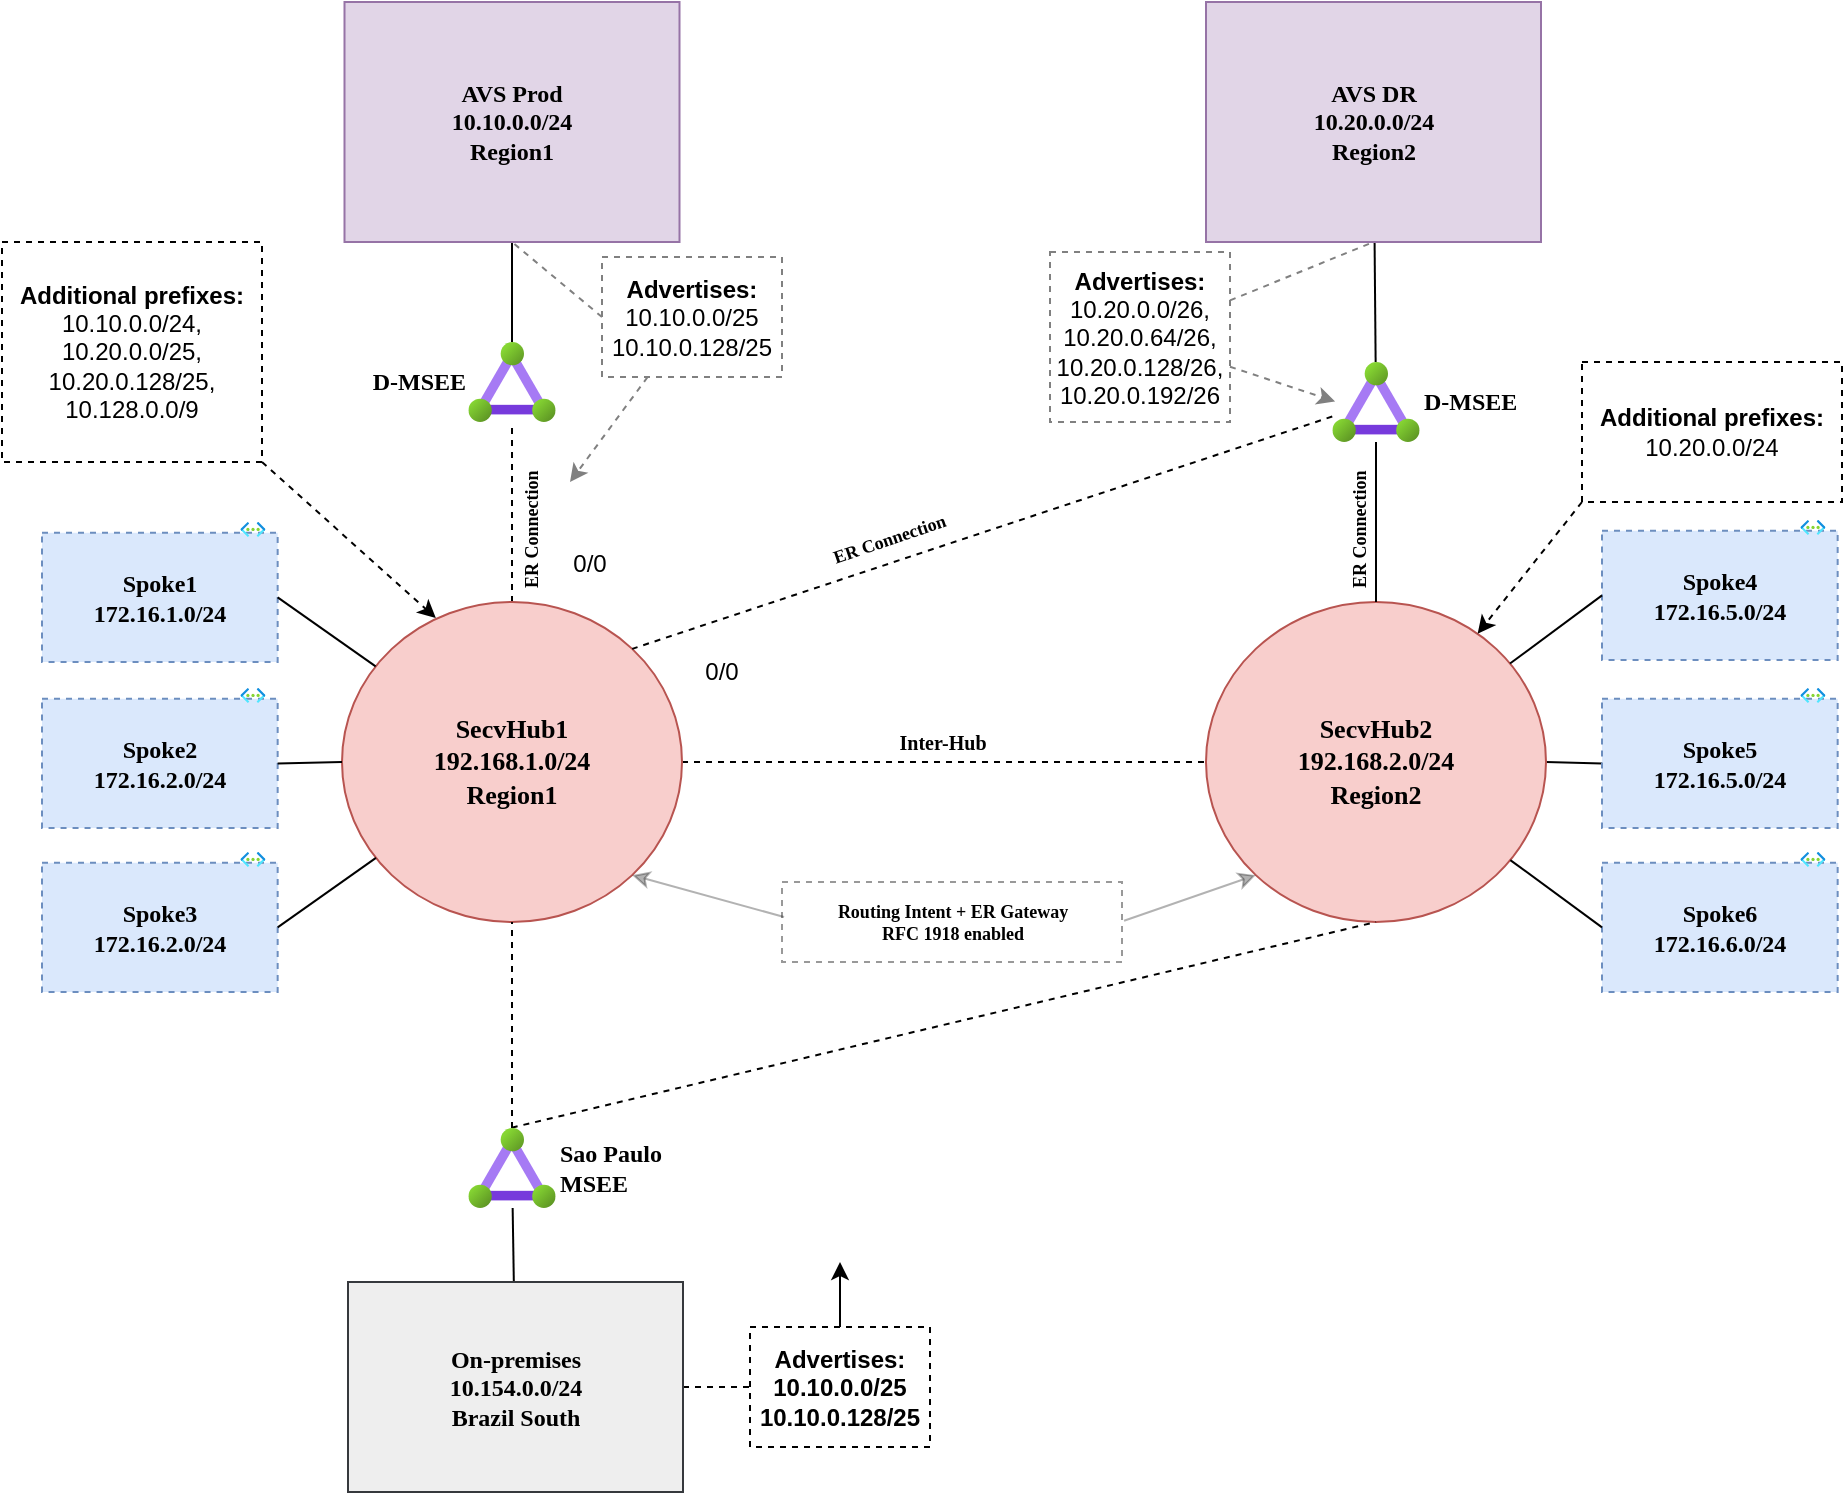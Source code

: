 <mxfile>
    <diagram id="AzNjghOvYStTFFfxdjGm" name="Page-1">
        <mxGraphModel dx="1072" dy="681" grid="1" gridSize="10" guides="1" tooltips="1" connect="1" arrows="1" fold="1" page="1" pageScale="1" pageWidth="1100" pageHeight="850" math="0" shadow="0">
            <root>
                <mxCell id="0"/>
                <mxCell id="1" parent="0"/>
                <mxCell id="23" value="" style="edgeStyle=none;shape=connector;rounded=1;hachureGap=4;html=1;exitX=0.5;exitY=0;exitDx=0;exitDy=0;labelBackgroundColor=default;strokeColor=default;fontFamily=Verdana;fontSize=12;fontColor=default;endArrow=none;endFill=0;dashed=1;" parent="1" source="2" target="17" edge="1">
                    <mxGeometry x="-0.111" y="-55" relative="1" as="geometry">
                        <mxPoint as="offset"/>
                    </mxGeometry>
                </mxCell>
                <mxCell id="30" style="edgeStyle=none;shape=connector;rounded=1;hachureGap=4;html=1;labelBackgroundColor=default;strokeColor=default;fontFamily=Verdana;fontSize=12;fontColor=default;endArrow=none;endFill=0;dashed=1;" parent="1" source="2" target="18" edge="1">
                    <mxGeometry relative="1" as="geometry"/>
                </mxCell>
                <mxCell id="33" value="Inter-Hub" style="edgeLabel;html=1;align=center;verticalAlign=middle;resizable=0;points=[];fontSize=10;fontFamily=Verdana;fontColor=default;fontStyle=1" parent="30" vertex="1" connectable="0">
                    <mxGeometry x="-0.246" y="2" relative="1" as="geometry">
                        <mxPoint x="31" y="-8" as="offset"/>
                    </mxGeometry>
                </mxCell>
                <mxCell id="2" value="&lt;font face=&quot;Verdana&quot; style=&quot;font-size: 13px;&quot;&gt;SecvHub1&lt;br style=&quot;font-size: 13px;&quot;&gt;192.168.1.0/24&lt;br&gt;Region1&lt;br style=&quot;font-size: 13px;&quot;&gt;&lt;/font&gt;" style="ellipse;whiteSpace=wrap;html=1;hachureGap=4;fontFamily=Architects Daughter;fontSource=https%3A%2F%2Ffonts.googleapis.com%2Fcss%3Ffamily%3DArchitects%2BDaughter;fontSize=13;fillColor=#f8cecc;strokeColor=#b85450;fontStyle=1" parent="1" vertex="1">
                    <mxGeometry x="266" y="300" width="170" height="160" as="geometry"/>
                </mxCell>
                <mxCell id="9" value="" style="group;fontSize=12;fontStyle=0" parent="1" vertex="1" connectable="0">
                    <mxGeometry x="116" y="260" width="120" height="70" as="geometry"/>
                </mxCell>
                <mxCell id="7" value="&lt;font style=&quot;font-size: 12px;&quot;&gt;&lt;b&gt;Spoke1&lt;br style=&quot;font-size: 12px;&quot;&gt;172.16.1.0/24&lt;/b&gt;&lt;/font&gt;" style="whiteSpace=wrap;html=1;fillColor=#dae8fc;strokeColor=#6c8ebf;dashed=1;sketch=0;hachureGap=4;jiggle=2;curveFitting=1;fontFamily=Verdana;fontSize=12;" parent="9" vertex="1">
                    <mxGeometry y="5.385" width="117.829" height="64.615" as="geometry"/>
                </mxCell>
                <mxCell id="8" value="" style="aspect=fixed;html=1;points=[];align=center;image;fontSize=12;image=img/lib/azure2/networking/Virtual_Networks.svg;dashed=1;sketch=0;hachureGap=4;jiggle=2;curveFitting=1;fontFamily=Verdana;" parent="9" vertex="1">
                    <mxGeometry x="99.225" width="12.488" height="7.456" as="geometry"/>
                </mxCell>
                <mxCell id="10" value="" style="group;fontSize=12;" parent="1" vertex="1" connectable="0">
                    <mxGeometry x="116" y="425" width="120" height="70" as="geometry"/>
                </mxCell>
                <mxCell id="11" value="&lt;font style=&quot;font-size: 12px;&quot;&gt;&lt;b&gt;Spoke3&lt;br style=&quot;font-size: 12px;&quot;&gt;172.16.2.0/24&lt;/b&gt;&lt;/font&gt;" style="whiteSpace=wrap;html=1;fillColor=#dae8fc;strokeColor=#6c8ebf;dashed=1;sketch=0;hachureGap=4;jiggle=2;curveFitting=1;fontFamily=Verdana;fontSize=12;" parent="10" vertex="1">
                    <mxGeometry y="5.385" width="117.829" height="64.615" as="geometry"/>
                </mxCell>
                <mxCell id="12" value="" style="aspect=fixed;html=1;points=[];align=center;image;fontSize=12;image=img/lib/azure2/networking/Virtual_Networks.svg;dashed=1;sketch=0;hachureGap=4;jiggle=2;curveFitting=1;fontFamily=Verdana;" parent="10" vertex="1">
                    <mxGeometry x="99.225" width="12.488" height="7.456" as="geometry"/>
                </mxCell>
                <mxCell id="13" value="" style="group;fontSize=12;" parent="1" vertex="1" connectable="0">
                    <mxGeometry x="116" y="343" width="120" height="70" as="geometry"/>
                </mxCell>
                <mxCell id="14" value="&lt;font style=&quot;font-size: 12px;&quot;&gt;&lt;b&gt;Spoke2&lt;br style=&quot;font-size: 12px;&quot;&gt;172.16.2.0/24&lt;/b&gt;&lt;/font&gt;" style="whiteSpace=wrap;html=1;fillColor=#dae8fc;strokeColor=#6c8ebf;dashed=1;sketch=0;hachureGap=4;jiggle=2;curveFitting=1;fontFamily=Verdana;fontSize=12;" parent="13" vertex="1">
                    <mxGeometry y="5.385" width="117.829" height="64.615" as="geometry"/>
                </mxCell>
                <mxCell id="15" value="" style="aspect=fixed;html=1;points=[];align=center;image;fontSize=12;image=img/lib/azure2/networking/Virtual_Networks.svg;dashed=1;sketch=0;hachureGap=4;jiggle=2;curveFitting=1;fontFamily=Verdana;" parent="13" vertex="1">
                    <mxGeometry x="99.225" width="12.488" height="7.456" as="geometry"/>
                </mxCell>
                <mxCell id="22" style="edgeStyle=none;shape=connector;rounded=1;hachureGap=4;html=1;labelBackgroundColor=default;strokeColor=default;fontFamily=Verdana;fontSize=12;fontColor=default;endArrow=none;endFill=0;" parent="1" source="16" target="17" edge="1">
                    <mxGeometry relative="1" as="geometry"/>
                </mxCell>
                <mxCell id="16" value="AVS Prod&lt;br&gt;10.10.0.0/24&lt;br&gt;Region1" style="whiteSpace=wrap;html=1;sketch=0;hachureGap=4;jiggle=2;curveFitting=1;fontFamily=Verdana;fontSize=12;fillColor=#e1d5e7;strokeColor=#9673a6;fontStyle=1" parent="1" vertex="1">
                    <mxGeometry x="267.25" width="167.5" height="120" as="geometry"/>
                </mxCell>
                <mxCell id="17" value="D-MSEE" style="aspect=fixed;html=1;points=[];align=right;image;fontSize=12;image=img/lib/azure2/networking/ExpressRoute_Circuits.svg;sketch=0;hachureGap=4;jiggle=2;curveFitting=1;fontFamily=Verdana;fontStyle=1;labelPosition=left;verticalLabelPosition=middle;verticalAlign=middle;" parent="1" vertex="1">
                    <mxGeometry x="329.13" y="170" width="43.75" height="40" as="geometry"/>
                </mxCell>
                <mxCell id="58" style="edgeStyle=none;shape=connector;rounded=1;hachureGap=4;html=1;exitX=1;exitY=0.5;exitDx=0;exitDy=0;labelBackgroundColor=default;strokeColor=default;fontFamily=Verdana;fontSize=9;fontColor=default;endArrow=none;endFill=0;entryX=0;entryY=0.5;entryDx=0;entryDy=0;" parent="1" source="18" target="55" edge="1">
                    <mxGeometry relative="1" as="geometry">
                        <mxPoint x="896" y="370" as="targetPoint"/>
                    </mxGeometry>
                </mxCell>
                <mxCell id="18" value="&lt;font face=&quot;Verdana&quot; style=&quot;font-size: 13px;&quot;&gt;SecvHub2&lt;br style=&quot;font-size: 13px;&quot;&gt;192.168.2.0/24&lt;br&gt;Region2&lt;br style=&quot;font-size: 13px;&quot;&gt;&lt;/font&gt;" style="ellipse;whiteSpace=wrap;html=1;hachureGap=4;fontFamily=Architects Daughter;fontSource=https%3A%2F%2Ffonts.googleapis.com%2Fcss%3Ffamily%3DArchitects%2BDaughter;fontSize=13;fillColor=#f8cecc;strokeColor=#b85450;fontStyle=1" parent="1" vertex="1">
                    <mxGeometry x="698" y="300" width="170" height="160" as="geometry"/>
                </mxCell>
                <mxCell id="19" style="edgeStyle=none;hachureGap=4;html=1;fontFamily=Verdana;fontSize=12;endArrow=none;endFill=0;exitX=1;exitY=0.5;exitDx=0;exitDy=0;" parent="1" source="7" target="2" edge="1">
                    <mxGeometry relative="1" as="geometry"/>
                </mxCell>
                <mxCell id="20" style="edgeStyle=none;shape=connector;rounded=1;hachureGap=4;html=1;exitX=1;exitY=0.5;exitDx=0;exitDy=0;entryX=0;entryY=0.5;entryDx=0;entryDy=0;labelBackgroundColor=default;strokeColor=default;fontFamily=Verdana;fontSize=12;fontColor=default;endArrow=none;endFill=0;" parent="1" source="14" target="2" edge="1">
                    <mxGeometry relative="1" as="geometry"/>
                </mxCell>
                <mxCell id="21" style="edgeStyle=none;shape=connector;rounded=1;hachureGap=4;html=1;exitX=1;exitY=0.5;exitDx=0;exitDy=0;labelBackgroundColor=default;strokeColor=default;fontFamily=Verdana;fontSize=12;fontColor=default;endArrow=none;endFill=0;" parent="1" source="11" target="2" edge="1">
                    <mxGeometry relative="1" as="geometry"/>
                </mxCell>
                <mxCell id="26" style="edgeStyle=none;shape=connector;rounded=1;hachureGap=4;html=1;labelBackgroundColor=default;strokeColor=default;fontFamily=Verdana;fontSize=12;fontColor=default;endArrow=none;endFill=0;" parent="1" source="27" target="28" edge="1">
                    <mxGeometry relative="1" as="geometry"/>
                </mxCell>
                <mxCell id="27" value="AVS DR&lt;br&gt;10.20.0.0/24&lt;br&gt;Region2" style="whiteSpace=wrap;html=1;sketch=0;hachureGap=4;jiggle=2;curveFitting=1;fontFamily=Verdana;fontSize=12;fillColor=#e1d5e7;strokeColor=#9673a6;fontStyle=1" parent="1" vertex="1">
                    <mxGeometry x="698" width="167.5" height="120" as="geometry"/>
                </mxCell>
                <mxCell id="29" style="edgeStyle=none;shape=connector;rounded=1;hachureGap=4;html=1;entryX=0.5;entryY=0;entryDx=0;entryDy=0;labelBackgroundColor=default;strokeColor=default;fontFamily=Verdana;fontSize=12;fontColor=default;endArrow=none;endFill=0;" parent="1" source="28" target="18" edge="1">
                    <mxGeometry relative="1" as="geometry"/>
                </mxCell>
                <mxCell id="31" style="edgeStyle=none;shape=connector;rounded=1;hachureGap=4;html=1;entryX=1;entryY=0;entryDx=0;entryDy=0;labelBackgroundColor=default;strokeColor=default;fontFamily=Verdana;fontSize=12;fontColor=default;endArrow=none;endFill=0;dashed=1;" parent="1" source="28" target="2" edge="1">
                    <mxGeometry relative="1" as="geometry"/>
                </mxCell>
                <mxCell id="28" value="D-MSEE" style="aspect=fixed;html=1;points=[];align=left;image;fontSize=12;image=img/lib/azure2/networking/ExpressRoute_Circuits.svg;sketch=0;hachureGap=4;jiggle=2;curveFitting=1;fontFamily=Verdana;fontStyle=1;labelPosition=right;verticalLabelPosition=middle;verticalAlign=middle;" parent="1" vertex="1">
                    <mxGeometry x="761.13" y="180" width="43.75" height="40" as="geometry"/>
                </mxCell>
                <mxCell id="67" style="edgeStyle=none;sketch=0;hachureGap=4;jiggle=2;curveFitting=1;html=1;fontFamily=Architects Daughter;fontSource=https%3A%2F%2Ffonts.googleapis.com%2Fcss%3Ffamily%3DArchitects%2BDaughter;fontSize=16;endArrow=none;endFill=0;" parent="1" source="34" target="37" edge="1">
                    <mxGeometry relative="1" as="geometry"/>
                </mxCell>
                <mxCell id="87" style="edgeStyle=none;html=1;exitX=1;exitY=0.5;exitDx=0;exitDy=0;entryX=0;entryY=0.5;entryDx=0;entryDy=0;strokeColor=default;endArrow=none;endFill=0;dashed=1;" parent="1" source="34" target="86" edge="1">
                    <mxGeometry relative="1" as="geometry"/>
                </mxCell>
                <mxCell id="34" value="On-premises&lt;br&gt;10.154.0.0/24&lt;br&gt;Brazil South" style="whiteSpace=wrap;html=1;sketch=0;hachureGap=4;jiggle=2;curveFitting=1;fontFamily=Verdana;fontSize=12;fillColor=#eeeeee;strokeColor=#36393d;fontStyle=1;" parent="1" vertex="1">
                    <mxGeometry x="269" y="640" width="167.5" height="105" as="geometry"/>
                </mxCell>
                <mxCell id="40" style="edgeStyle=none;shape=connector;rounded=1;hachureGap=4;html=1;entryX=0.5;entryY=1;entryDx=0;entryDy=0;labelBackgroundColor=default;strokeColor=default;fontFamily=Verdana;fontSize=12;fontColor=default;endArrow=none;endFill=0;dashed=1;" parent="1" source="37" target="2" edge="1">
                    <mxGeometry relative="1" as="geometry"/>
                </mxCell>
                <mxCell id="60" style="edgeStyle=none;hachureGap=4;html=1;entryX=0.5;entryY=1;entryDx=0;entryDy=0;fontFamily=Verdana;fontSource=https%3A%2F%2Ffonts.googleapis.com%2Fcss%3Ffamily%3DArchitects%2BDaughter;fontSize=12;endArrow=none;endFill=0;dashed=1;exitX=0.497;exitY=-0.004;exitDx=0;exitDy=0;exitPerimeter=0;" parent="1" source="37" target="18" edge="1">
                    <mxGeometry relative="1" as="geometry">
                        <mxPoint x="366" y="570" as="sourcePoint"/>
                    </mxGeometry>
                </mxCell>
                <mxCell id="37" value="&lt;div style=&quot;&quot;&gt;Sao Paulo&lt;/div&gt;&lt;div style=&quot;&quot;&gt;MSEE&lt;/div&gt;" style="aspect=fixed;html=1;points=[];align=left;image;fontSize=12;image=img/lib/azure2/networking/ExpressRoute_Circuits.svg;sketch=0;hachureGap=4;jiggle=2;curveFitting=1;fontFamily=Verdana;fontStyle=1;labelPosition=right;verticalLabelPosition=middle;verticalAlign=middle;labelBackgroundColor=none;" parent="1" vertex="1">
                    <mxGeometry x="329.13" y="563" width="43.75" height="40" as="geometry"/>
                </mxCell>
                <mxCell id="41" value="&lt;p&gt;&lt;span style=&quot;color: rgb(0, 0, 0); font-family: Verdana; font-size: 9px; font-style: normal; font-variant-ligatures: normal; font-variant-caps: normal; letter-spacing: normal; orphans: 2; text-align: center; text-indent: 0px; text-transform: none; widows: 2; word-spacing: 0px; -webkit-text-stroke-width: 0px; background-color: rgb(255, 255, 255); text-decoration-thickness: initial; text-decoration-style: initial; text-decoration-color: initial; float: none; display: inline !important;&quot;&gt;ER Connection&lt;/span&gt;&lt;/p&gt;" style="text;whiteSpace=wrap;html=1;fontSize=9;fontFamily=Verdana;fontColor=default;rotation=-90;fontStyle=1;verticalAlign=middle;" parent="1" vertex="1">
                    <mxGeometry x="316" y="240" width="90" height="20" as="geometry"/>
                </mxCell>
                <mxCell id="43" value="&lt;p&gt;&lt;span style=&quot;color: rgb(0, 0, 0); font-family: Verdana; font-size: 9px; font-style: normal; font-variant-ligatures: normal; font-variant-caps: normal; letter-spacing: normal; orphans: 2; text-align: center; text-indent: 0px; text-transform: none; widows: 2; word-spacing: 0px; -webkit-text-stroke-width: 0px; background-color: rgb(255, 255, 255); text-decoration-thickness: initial; text-decoration-style: initial; text-decoration-color: initial; float: none; display: inline !important;&quot;&gt;ER Connection&amp;nbsp;&lt;/span&gt;&lt;/p&gt;" style="text;whiteSpace=wrap;html=1;fontSize=9;fontFamily=Verdana;fontColor=default;rotation=-18.8;fontStyle=1;verticalAlign=middle;" parent="1" vertex="1">
                    <mxGeometry x="506.61" y="245.62" width="142" height="20" as="geometry"/>
                </mxCell>
                <mxCell id="46" style="rounded=1;hachureGap=4;html=1;entryX=1;entryY=1;entryDx=0;entryDy=0;labelBackgroundColor=default;strokeColor=default;fontFamily=Verdana;fontSize=9;fontColor=default;endArrow=classic;endFill=1;opacity=30;exitX=0.006;exitY=0.437;exitDx=0;exitDy=0;exitPerimeter=0;" parent="1" source="45" target="2" edge="1">
                    <mxGeometry relative="1" as="geometry">
                        <mxPoint x="466" y="470" as="sourcePoint"/>
                    </mxGeometry>
                </mxCell>
                <mxCell id="45" value="Routing Intent + ER Gateway&lt;br&gt;RFC 1918 enabled" style="text;html=1;align=center;verticalAlign=middle;resizable=0;points=[];autosize=1;strokeColor=default;fillColor=none;fontSize=9;fontFamily=Verdana;fontColor=default;hachureGap=4;fontSource=https%3A%2F%2Ffonts.googleapis.com%2Fcss%3Ffamily%3DArchitects%2BDaughter;fontStyle=1;opacity=40;dashed=1;" parent="1" vertex="1">
                    <mxGeometry x="486" y="440" width="170" height="40" as="geometry"/>
                </mxCell>
                <mxCell id="47" style="rounded=1;hachureGap=4;html=1;entryX=0;entryY=1;entryDx=0;entryDy=0;labelBackgroundColor=default;strokeColor=default;fontFamily=Verdana;fontSize=9;fontColor=default;endArrow=classic;endFill=1;opacity=30;exitX=1.006;exitY=0.485;exitDx=0;exitDy=0;exitPerimeter=0;" parent="1" source="45" target="18" edge="1">
                    <mxGeometry relative="1" as="geometry">
                        <mxPoint x="676" y="490" as="sourcePoint"/>
                        <mxPoint x="421.02" y="446.648" as="targetPoint"/>
                    </mxGeometry>
                </mxCell>
                <mxCell id="48" value="" style="group;fontSize=12;fontStyle=0" parent="1" vertex="1" connectable="0">
                    <mxGeometry x="896" y="259" width="120" height="70" as="geometry"/>
                </mxCell>
                <mxCell id="49" value="&lt;font style=&quot;font-size: 12px;&quot;&gt;&lt;b&gt;Spoke4&lt;br style=&quot;font-size: 12px;&quot;&gt;172.16.5.0/24&lt;/b&gt;&lt;/font&gt;" style="whiteSpace=wrap;html=1;fillColor=#dae8fc;strokeColor=#6c8ebf;dashed=1;sketch=0;hachureGap=4;jiggle=2;curveFitting=1;fontFamily=Verdana;fontSize=12;" parent="48" vertex="1">
                    <mxGeometry y="5.385" width="117.829" height="64.615" as="geometry"/>
                </mxCell>
                <mxCell id="50" value="" style="aspect=fixed;html=1;points=[];align=center;image;fontSize=12;image=img/lib/azure2/networking/Virtual_Networks.svg;dashed=1;sketch=0;hachureGap=4;jiggle=2;curveFitting=1;fontFamily=Verdana;" parent="48" vertex="1">
                    <mxGeometry x="99.225" width="12.488" height="7.456" as="geometry"/>
                </mxCell>
                <mxCell id="51" value="" style="group;fontSize=12;" parent="1" vertex="1" connectable="0">
                    <mxGeometry x="896" y="425" width="120" height="70" as="geometry"/>
                </mxCell>
                <mxCell id="52" value="&lt;font style=&quot;font-size: 12px;&quot;&gt;&lt;b&gt;Spoke6&lt;br style=&quot;font-size: 12px;&quot;&gt;172.16.6.0/24&lt;/b&gt;&lt;/font&gt;" style="whiteSpace=wrap;html=1;fillColor=#dae8fc;strokeColor=#6c8ebf;dashed=1;sketch=0;hachureGap=4;jiggle=2;curveFitting=1;fontFamily=Verdana;fontSize=12;" parent="51" vertex="1">
                    <mxGeometry y="5.385" width="117.829" height="64.615" as="geometry"/>
                </mxCell>
                <mxCell id="53" value="" style="aspect=fixed;html=1;points=[];align=center;image;fontSize=12;image=img/lib/azure2/networking/Virtual_Networks.svg;dashed=1;sketch=0;hachureGap=4;jiggle=2;curveFitting=1;fontFamily=Verdana;" parent="51" vertex="1">
                    <mxGeometry x="99.225" width="12.488" height="7.456" as="geometry"/>
                </mxCell>
                <mxCell id="54" value="" style="group;fontSize=12;" parent="1" vertex="1" connectable="0">
                    <mxGeometry x="896" y="343" width="120" height="70" as="geometry"/>
                </mxCell>
                <mxCell id="55" value="&lt;font style=&quot;font-size: 12px;&quot;&gt;&lt;b&gt;Spoke5&lt;br&gt;172.16.5.0/24&lt;/b&gt;&lt;/font&gt;" style="whiteSpace=wrap;html=1;fillColor=#dae8fc;strokeColor=#6c8ebf;dashed=1;sketch=0;hachureGap=4;jiggle=2;curveFitting=1;fontFamily=Verdana;fontSize=12;" parent="54" vertex="1">
                    <mxGeometry y="5.385" width="117.829" height="64.615" as="geometry"/>
                </mxCell>
                <mxCell id="56" value="" style="aspect=fixed;html=1;points=[];align=center;image;fontSize=12;image=img/lib/azure2/networking/Virtual_Networks.svg;dashed=1;sketch=0;hachureGap=4;jiggle=2;curveFitting=1;fontFamily=Verdana;" parent="54" vertex="1">
                    <mxGeometry x="99.225" width="12.488" height="7.456" as="geometry"/>
                </mxCell>
                <mxCell id="57" style="edgeStyle=none;shape=connector;rounded=1;hachureGap=4;html=1;exitX=0;exitY=0.5;exitDx=0;exitDy=0;labelBackgroundColor=default;strokeColor=default;fontFamily=Verdana;fontSize=9;fontColor=default;endArrow=none;endFill=0;" parent="1" source="49" target="18" edge="1">
                    <mxGeometry relative="1" as="geometry"/>
                </mxCell>
                <mxCell id="59" style="edgeStyle=none;shape=connector;rounded=1;hachureGap=4;html=1;exitX=0;exitY=0.5;exitDx=0;exitDy=0;labelBackgroundColor=default;strokeColor=default;fontFamily=Verdana;fontSize=9;fontColor=default;endArrow=none;endFill=0;" parent="1" source="52" target="18" edge="1">
                    <mxGeometry relative="1" as="geometry"/>
                </mxCell>
                <mxCell id="69" style="edgeStyle=none;html=1;exitX=1;exitY=1;exitDx=0;exitDy=0;entryX=0.276;entryY=0.05;entryDx=0;entryDy=0;entryPerimeter=0;dashed=1;" parent="1" source="68" target="2" edge="1">
                    <mxGeometry relative="1" as="geometry"/>
                </mxCell>
                <mxCell id="68" value="&lt;b&gt;Additional prefixes:&lt;/b&gt;&lt;br&gt;10.10.0.0/24,&lt;br&gt;10.20.0.0/25,&lt;br&gt;10.20.0.128/25,&lt;br&gt;10.128.0.0/9" style="text;strokeColor=default;align=center;fillColor=none;verticalAlign=middle;whiteSpace=wrap;rounded=0;html=1;dashed=1;" parent="1" vertex="1">
                    <mxGeometry x="96" y="120" width="130" height="110" as="geometry"/>
                </mxCell>
                <mxCell id="70" value="&lt;b&gt;Additional prefixes:&lt;/b&gt;&lt;br&gt;10.20.0.0/24" style="text;strokeColor=default;align=center;fillColor=none;verticalAlign=middle;whiteSpace=wrap;rounded=0;html=1;dashed=1;" parent="1" vertex="1">
                    <mxGeometry x="886" y="180" width="130" height="70" as="geometry"/>
                </mxCell>
                <mxCell id="71" style="edgeStyle=none;html=1;exitX=0;exitY=1;exitDx=0;exitDy=0;dashed=1;strokeColor=default;" parent="1" source="70" target="18" edge="1">
                    <mxGeometry relative="1" as="geometry">
                        <mxPoint x="236" y="220" as="sourcePoint"/>
                        <mxPoint x="322.92" y="318" as="targetPoint"/>
                    </mxGeometry>
                </mxCell>
                <mxCell id="75" style="edgeStyle=none;html=1;exitX=0;exitY=0.5;exitDx=0;exitDy=0;endArrow=none;endFill=0;entryX=0.5;entryY=1;entryDx=0;entryDy=0;dashed=1;strokeColor=#808080;" parent="1" source="72" target="16" edge="1">
                    <mxGeometry relative="1" as="geometry">
                        <mxPoint x="440" y="110" as="targetPoint"/>
                    </mxGeometry>
                </mxCell>
                <mxCell id="90" style="edgeStyle=none;html=1;strokeColor=#808080;endArrow=classic;endFill=1;dashed=1;" parent="1" source="72" edge="1">
                    <mxGeometry relative="1" as="geometry">
                        <mxPoint x="380" y="240" as="targetPoint"/>
                    </mxGeometry>
                </mxCell>
                <mxCell id="72" value="&lt;b&gt;Advertises:&lt;/b&gt;&lt;br&gt;10.10.0.0/25&lt;br&gt;10.10.0.128/25" style="text;strokeColor=#808080;align=center;fillColor=none;verticalAlign=middle;whiteSpace=wrap;rounded=0;html=1;dashed=1;" parent="1" vertex="1">
                    <mxGeometry x="396" y="127.5" width="90" height="60" as="geometry"/>
                </mxCell>
                <mxCell id="81" style="edgeStyle=none;html=1;strokeColor=#808080;endArrow=classic;endFill=1;entryX=0.033;entryY=0.494;entryDx=0;entryDy=0;entryPerimeter=0;dashed=1;" parent="1" source="74" target="28" edge="1">
                    <mxGeometry relative="1" as="geometry">
                        <mxPoint x="740" y="190" as="targetPoint"/>
                    </mxGeometry>
                </mxCell>
                <mxCell id="89" value="" style="edgeStyle=none;html=1;dashed=1;strokeColor=#808080;endArrow=none;endFill=0;entryX=0.5;entryY=1;entryDx=0;entryDy=0;" parent="1" source="74" target="27" edge="1">
                    <mxGeometry relative="1" as="geometry"/>
                </mxCell>
                <mxCell id="74" value="&lt;b&gt;Advertises:&lt;/b&gt;&lt;br&gt;10.20.0.0/26,&lt;br&gt;10.20.0.64/26,&lt;br&gt;10.20.0.128/26,&lt;br&gt;10.20.0.192/26" style="text;strokeColor=#808080;align=center;fillColor=none;verticalAlign=middle;whiteSpace=wrap;rounded=0;html=1;dashed=1;" parent="1" vertex="1">
                    <mxGeometry x="620" y="125" width="90" height="85" as="geometry"/>
                </mxCell>
                <mxCell id="88" style="edgeStyle=none;html=1;strokeColor=default;endArrow=classic;endFill=1;" parent="1" source="86" edge="1">
                    <mxGeometry relative="1" as="geometry">
                        <mxPoint x="515" y="630" as="targetPoint"/>
                    </mxGeometry>
                </mxCell>
                <mxCell id="86" value="&lt;b&gt;Advertises:&lt;br&gt;10.10.0.0/25&lt;br&gt;10.10.0.128/25&lt;/b&gt;&lt;br&gt;" style="text;strokeColor=default;align=center;fillColor=none;verticalAlign=middle;whiteSpace=wrap;rounded=0;html=1;dashed=1;" parent="1" vertex="1">
                    <mxGeometry x="470" y="662.5" width="90" height="60" as="geometry"/>
                </mxCell>
                <mxCell id="91" value="&lt;p&gt;&lt;span style=&quot;color: rgb(0, 0, 0); font-family: Verdana; font-size: 9px; font-style: normal; font-variant-ligatures: normal; font-variant-caps: normal; letter-spacing: normal; orphans: 2; text-align: center; text-indent: 0px; text-transform: none; widows: 2; word-spacing: 0px; -webkit-text-stroke-width: 0px; background-color: rgb(255, 255, 255); text-decoration-thickness: initial; text-decoration-style: initial; text-decoration-color: initial; float: none; display: inline !important;&quot;&gt;ER Connection&lt;/span&gt;&lt;/p&gt;" style="text;whiteSpace=wrap;html=1;fontSize=9;fontFamily=Verdana;fontColor=default;rotation=-90;fontStyle=1;verticalAlign=middle;" parent="1" vertex="1">
                    <mxGeometry x="730" y="240" width="90" height="20" as="geometry"/>
                </mxCell>
                <mxCell id="93" value="0/0" style="text;strokeColor=none;align=center;fillColor=none;html=1;verticalAlign=middle;whiteSpace=wrap;rounded=0;" vertex="1" parent="1">
                    <mxGeometry x="360" y="265.62" width="60" height="30" as="geometry"/>
                </mxCell>
                <mxCell id="95" value="0/0" style="text;strokeColor=none;align=center;fillColor=none;html=1;verticalAlign=middle;whiteSpace=wrap;rounded=0;" vertex="1" parent="1">
                    <mxGeometry x="426" y="320" width="60" height="30" as="geometry"/>
                </mxCell>
            </root>
        </mxGraphModel>
    </diagram>
</mxfile>